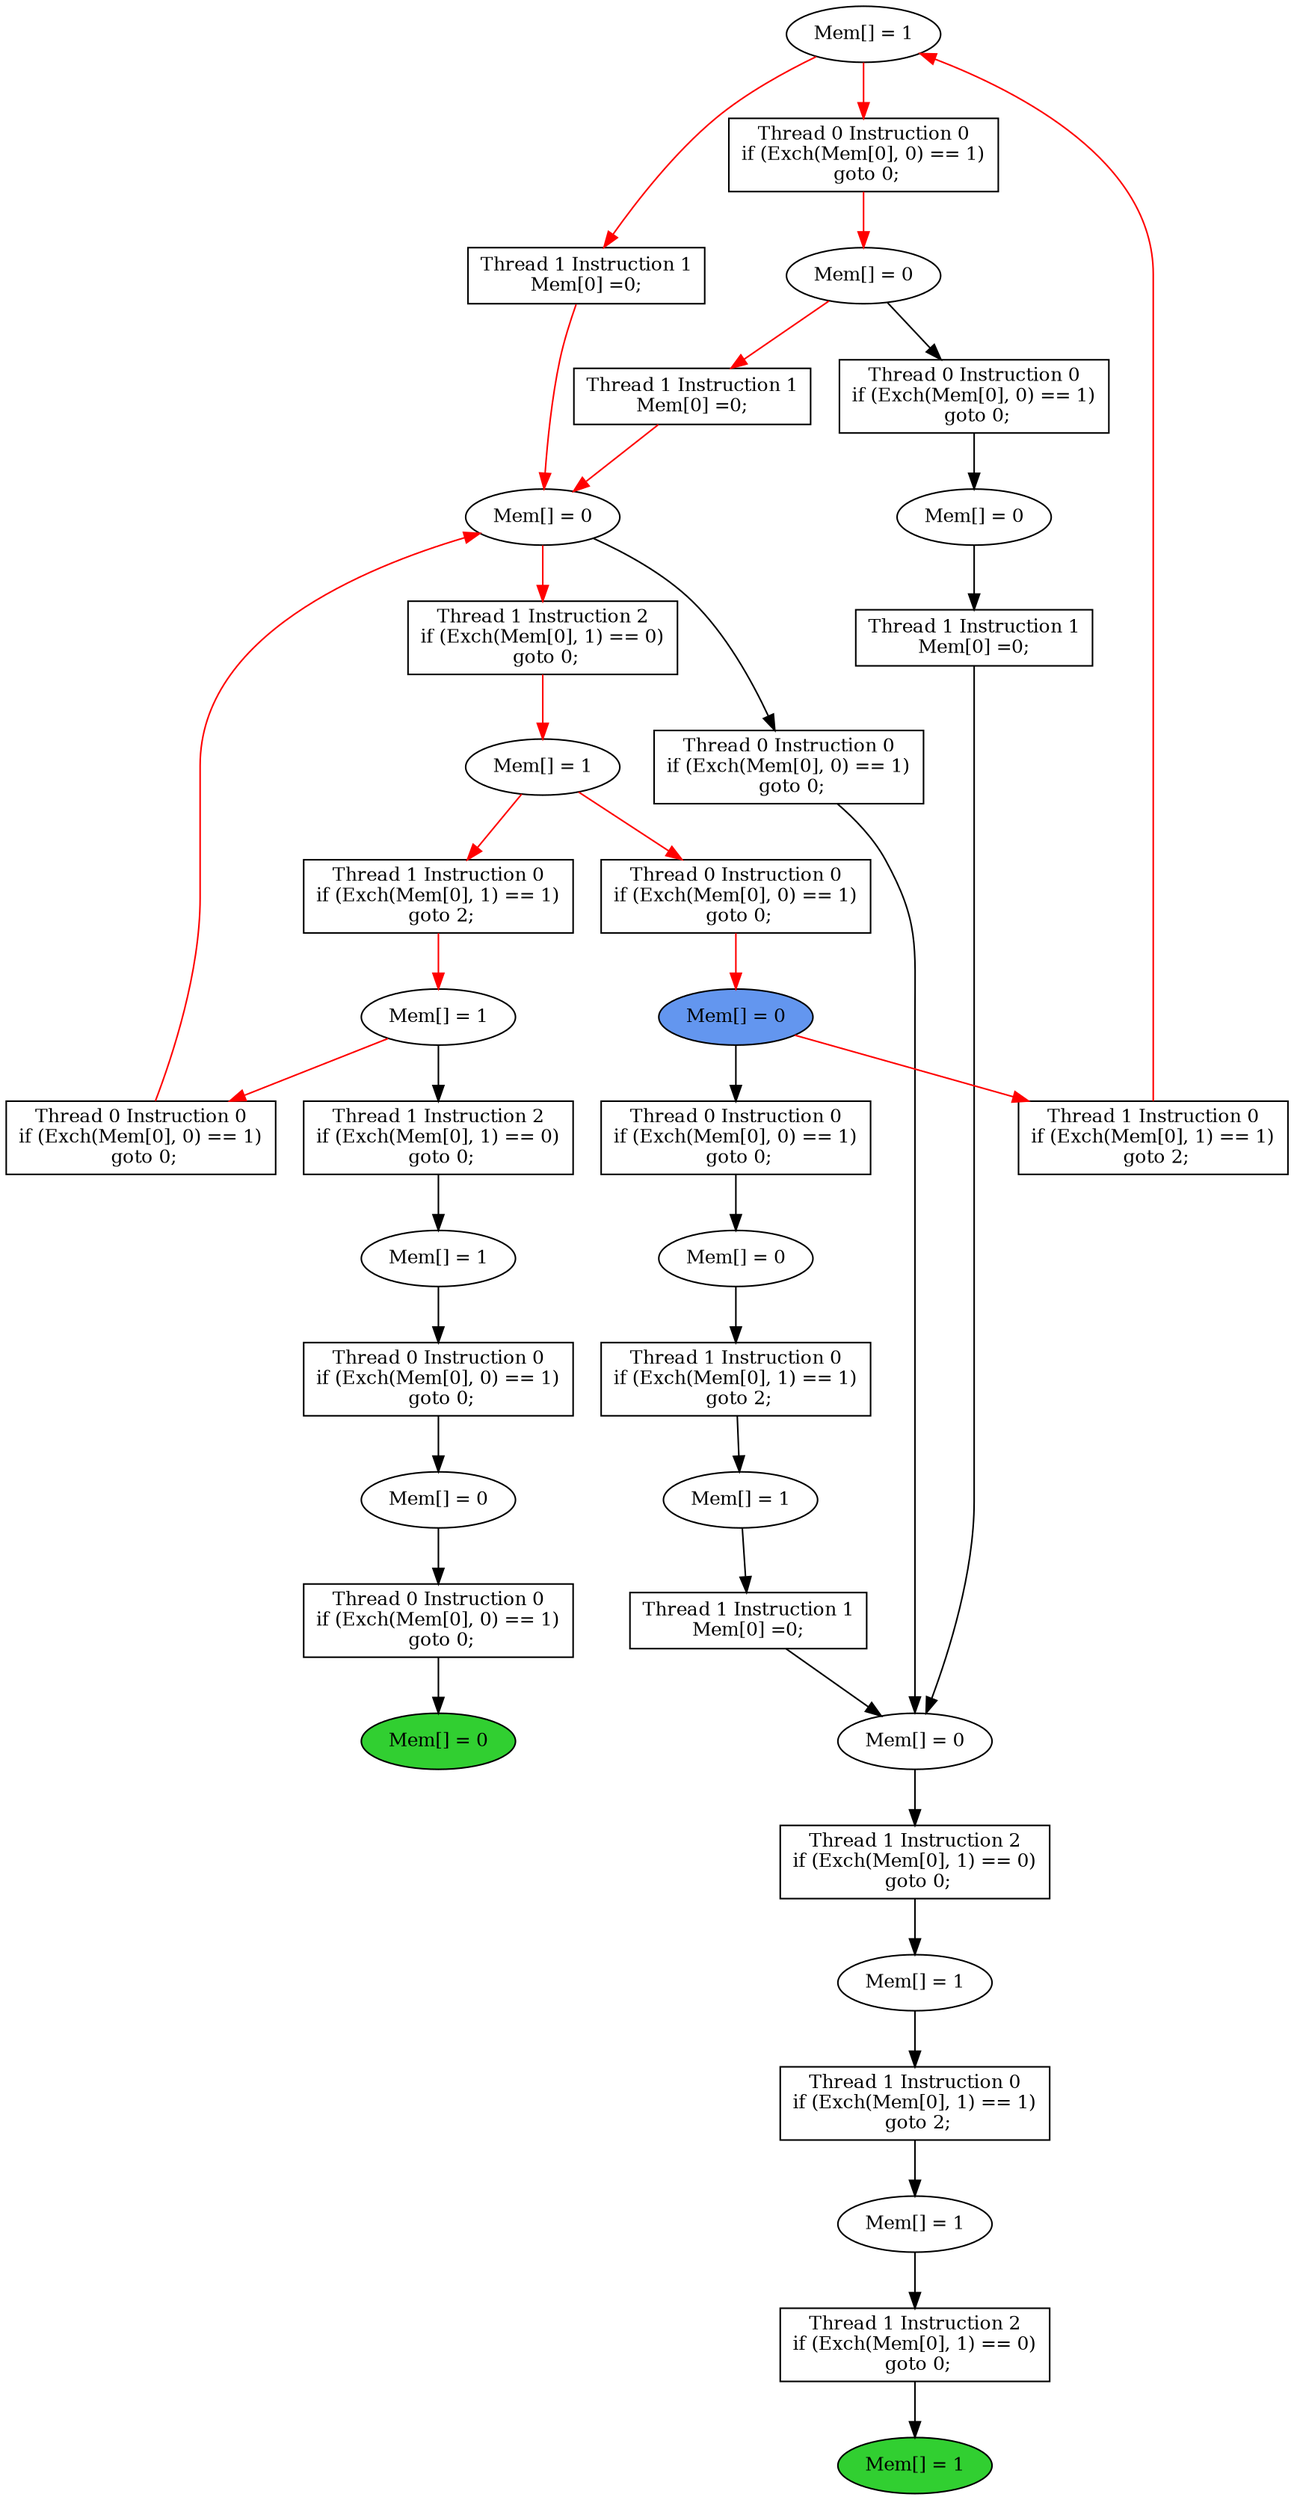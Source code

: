 digraph "graph" {
graph [fontsize=12]
node [fontsize=12]
edge [fontsize=12]
rankdir=TB;
"N16" -> "N15" [uuid = "<A0, END0>", color = "#000000", fontcolor = "#ffffff", style = "solid", label = "", dir = "forward", weight = "1"]
"N20" -> "N19" [uuid = "<A1, S4>", color = "#000000", fontcolor = "#ffffff", style = "solid", label = "", dir = "forward", weight = "1"]
"N30" -> "N21" [uuid = "<A2, S7>", color = "#000000", fontcolor = "#ffffff", style = "solid", label = "", dir = "forward", weight = "1"]
"N29" -> "N28" [uuid = "<A3, S6>", color = "#000000", fontcolor = "#ffffff", style = "solid", label = "", dir = "forward", weight = "1"]
"N46" -> "N45" [uuid = "<A4, S5>", color = "#ff0000", fontcolor = "#ffffff", style = "solid", label = "", dir = "forward", weight = "1"]
"N12" -> "N11" [uuid = "<A5, S1>", color = "#000000", fontcolor = "#ffffff", style = "solid", label = "", dir = "forward", weight = "1"]
"N42" -> "N37" [uuid = "<A6, S0>", color = "#ff0000", fontcolor = "#ffffff", style = "solid", label = "", dir = "back", weight = "1"]
"N25" -> "N21" [uuid = "<A7, S7>", color = "#000000", fontcolor = "#ffffff", style = "solid", label = "", dir = "forward", weight = "1"]
"N22" -> "N21" [uuid = "<A8, S7>", color = "#000000", fontcolor = "#ffffff", style = "solid", label = "", dir = "forward", weight = "1"]
"N44" -> "N42" [uuid = "<A9, S0>", color = "#ff0000", fontcolor = "#ffffff", style = "solid", label = "", dir = "forward", weight = "1"]
"N47" -> "N42" [uuid = "<A10, S0>", color = "#ff0000", fontcolor = "#ffffff", style = "solid", label = "", dir = "forward", weight = "1"]
"N34" -> "N33" [uuid = "<A11, START>", color = "#ff0000", fontcolor = "#ffffff", style = "solid", label = "", dir = "forward", weight = "1"]
"N14" -> "N13" [uuid = "<A12, S3>", color = "#000000", fontcolor = "#ffffff", style = "solid", label = "", dir = "forward", weight = "1"]
"N41" -> "N40" [uuid = "<A13, S2>", color = "#ff0000", fontcolor = "#ffffff", style = "solid", label = "", dir = "forward", weight = "1"]
"N18" -> "N17" [uuid = "<A14, S12>", color = "#000000", fontcolor = "#ffffff", style = "solid", label = "", dir = "forward", weight = "1"]
"N27" -> "N26" [uuid = "<A15, S11>", color = "#000000", fontcolor = "#ffffff", style = "solid", label = "", dir = "forward", weight = "1"]
"N39" -> "N38" [uuid = "<A16, S10>", color = "#ff0000", fontcolor = "#ffffff", style = "solid", label = "", dir = "forward", weight = "1"]
"N48" -> "N32" [uuid = "<A17, S9>", color = "#ff0000", fontcolor = "#ffffff", style = "solid", label = "", dir = "back", weight = "1"]
"N10" -> "N9" [uuid = "<A18, END1>", color = "#000000", fontcolor = "#ffffff", style = "solid", label = "", dir = "forward", weight = "1"]
"N24" -> "N23" [uuid = "<A19, S8>", color = "#000000", fontcolor = "#ffffff", style = "solid", label = "", dir = "forward", weight = "1"]
"N17" -> "N16" [uuid = "<A0, S12>", color = "#000000", fontcolor = "#ffffff", style = "solid", label = "", dir = "forward", weight = "1"]
"N21" -> "N20" [uuid = "<A1, S7>", color = "#000000", fontcolor = "#ffffff", style = "solid", label = "", dir = "forward", weight = "1"]
"N42" -> "N30" [uuid = "<A2, S0>", color = "#000000", fontcolor = "#ffffff", style = "solid", label = "", dir = "forward", weight = "1"]
"N33" -> "N29" [uuid = "<A3, START>", color = "#000000", fontcolor = "#ffffff", style = "solid", label = "", dir = "forward", weight = "1"]
"N48" -> "N46" [uuid = "<A4, S9>", color = "#ff0000", fontcolor = "#ffffff", style = "solid", label = "", dir = "forward", weight = "1"]
"N13" -> "N12" [uuid = "<A5, S3>", color = "#000000", fontcolor = "#ffffff", style = "solid", label = "", dir = "forward", weight = "1"]
"N38" -> "N37" [uuid = "<A6, S10>", color = "#ff0000", fontcolor = "#ffffff", style = "solid", label = "", dir = "forward", weight = "1"]
"N26" -> "N25" [uuid = "<A7, S11>", color = "#000000", fontcolor = "#ffffff", style = "solid", label = "", dir = "forward", weight = "1"]
"N23" -> "N22" [uuid = "<A8, S8>", color = "#000000", fontcolor = "#ffffff", style = "solid", label = "", dir = "forward", weight = "1"]
"N45" -> "N44" [uuid = "<A9, S5>", color = "#ff0000", fontcolor = "#ffffff", style = "solid", label = "", dir = "forward", weight = "1"]
"N48" -> "N47" [uuid = "<A10, S9>", color = "#ff0000", fontcolor = "#ffffff", style = "solid", label = "", dir = "forward", weight = "1"]
"N40" -> "N34" [uuid = "<A11, S2>", color = "#ff0000", fontcolor = "#ffffff", style = "solid", label = "", dir = "forward", weight = "1"]
"N38" -> "N14" [uuid = "<A12, S10>", color = "#000000", fontcolor = "#ffffff", style = "solid", label = "", dir = "forward", weight = "1"]
"N42" -> "N41" [uuid = "<A13, S0>", color = "#ff0000", fontcolor = "#ffffff", style = "solid", label = "", dir = "forward", weight = "1"]
"N19" -> "N18" [uuid = "<A14, S4>", color = "#000000", fontcolor = "#ffffff", style = "solid", label = "", dir = "forward", weight = "1"]
"N28" -> "N27" [uuid = "<A15, S6>", color = "#000000", fontcolor = "#ffffff", style = "solid", label = "", dir = "forward", weight = "1"]
"N40" -> "N39" [uuid = "<A16, S2>", color = "#ff0000", fontcolor = "#ffffff", style = "solid", label = "", dir = "forward", weight = "1"]
"N33" -> "N32" [uuid = "<A17, START>", color = "#ff0000", fontcolor = "#ffffff", style = "solid", label = "", dir = "forward", weight = "1"]
"N11" -> "N10" [uuid = "<A18, S1>", color = "#000000", fontcolor = "#ffffff", style = "solid", label = "", dir = "forward", weight = "1"]
"N45" -> "N24" [uuid = "<A19, S5>", color = "#000000", fontcolor = "#ffffff", style = "solid", label = "", dir = "forward", weight = "1"]
"N9" [uuid="END1", label="Mem[] = 0", fillcolor = "#31cf31", fontcolor = "#000000", shape = "ellipse", style = "filled, solid"]
"N10" [uuid="A18", label="Thread 0 Instruction 0
if (Exch(Mem[0], 0) == 1)
 goto 0;", fillcolor = "#ffffff", fontcolor = "#000000", shape = "box", style = "filled, solid"]
"N11" [uuid="S1", label="Mem[] = 0", fillcolor = "#ffffff", fontcolor = "#000000", shape = "ellipse", style = "filled, solid"]
"N12" [uuid="A5", label="Thread 0 Instruction 0
if (Exch(Mem[0], 0) == 1)
 goto 0;", fillcolor = "#ffffff", fontcolor = "#000000", shape = "box", style = "filled, solid"]
"N13" [uuid="S3", label="Mem[] = 1", fillcolor = "#ffffff", fontcolor = "#000000", shape = "ellipse", style = "filled, solid"]
"N14" [uuid="A12", label="Thread 1 Instruction 2
if (Exch(Mem[0], 1) == 0)
 goto 0;", fillcolor = "#ffffff", fontcolor = "#000000", shape = "box", style = "filled, solid"]
"N15" [uuid="END0", label="Mem[] = 1", fillcolor = "#31cf31", fontcolor = "#000000", shape = "ellipse", style = "filled, solid"]
"N16" [uuid="A0", label="Thread 1 Instruction 2
if (Exch(Mem[0], 1) == 0)
 goto 0;", fillcolor = "#ffffff", fontcolor = "#000000", shape = "box", style = "filled, solid"]
"N17" [uuid="S12", label="Mem[] = 1", fillcolor = "#ffffff", fontcolor = "#000000", shape = "ellipse", style = "filled, solid"]
"N18" [uuid="A14", label="Thread 1 Instruction 0
if (Exch(Mem[0], 1) == 1)
 goto 2;", fillcolor = "#ffffff", fontcolor = "#000000", shape = "box", style = "filled, solid"]
"N19" [uuid="S4", label="Mem[] = 1", fillcolor = "#ffffff", fontcolor = "#000000", shape = "ellipse", style = "filled, solid"]
"N20" [uuid="A1", label="Thread 1 Instruction 2
if (Exch(Mem[0], 1) == 0)
 goto 0;", fillcolor = "#ffffff", fontcolor = "#000000", shape = "box", style = "filled, solid"]
"N21" [uuid="S7", label="Mem[] = 0", fillcolor = "#ffffff", fontcolor = "#000000", shape = "ellipse", style = "filled, solid"]
"N22" [uuid="A8", label="Thread 1 Instruction 1
Mem[0] =0;", fillcolor = "#ffffff", fontcolor = "#000000", shape = "box", style = "filled, solid"]
"N23" [uuid="S8", label="Mem[] = 0", fillcolor = "#ffffff", fontcolor = "#000000", shape = "ellipse", style = "filled, solid"]
"N24" [uuid="A19", label="Thread 0 Instruction 0
if (Exch(Mem[0], 0) == 1)
 goto 0;", fillcolor = "#ffffff", fontcolor = "#000000", shape = "box", style = "filled, solid"]
"N25" [uuid="A7", label="Thread 1 Instruction 1
Mem[0] =0;", fillcolor = "#ffffff", fontcolor = "#000000", shape = "box", style = "filled, solid"]
"N26" [uuid="S11", label="Mem[] = 1", fillcolor = "#ffffff", fontcolor = "#000000", shape = "ellipse", style = "filled, solid"]
"N27" [uuid="A15", label="Thread 1 Instruction 0
if (Exch(Mem[0], 1) == 1)
 goto 2;", fillcolor = "#ffffff", fontcolor = "#000000", shape = "box", style = "filled, solid"]
"N28" [uuid="S6", label="Mem[] = 0", fillcolor = "#ffffff", fontcolor = "#000000", shape = "ellipse", style = "filled, solid"]
"N29" [uuid="A3", label="Thread 0 Instruction 0
if (Exch(Mem[0], 0) == 1)
 goto 0;", fillcolor = "#ffffff", fontcolor = "#000000", shape = "box", style = "filled, solid"]
"N30" [uuid="A2", label="Thread 0 Instruction 0
if (Exch(Mem[0], 0) == 1)
 goto 0;", fillcolor = "#ffffff", fontcolor = "#000000", shape = "box", style = "filled, solid"]
"N32" [uuid="A17", label="Thread 1 Instruction 0
if (Exch(Mem[0], 1) == 1)
 goto 2;", fillcolor = "#ffffff", fontcolor = "#000000", shape = "box", style = "filled, solid"]
"N33" [uuid="START", label="Mem[] = 0", fillcolor = "#6396ef", fontcolor = "#000000", shape = "ellipse", style = "filled, solid"]
"N34" [uuid="A11", label="Thread 0 Instruction 0
if (Exch(Mem[0], 0) == 1)
 goto 0;", fillcolor = "#ffffff", fontcolor = "#000000", shape = "box", style = "filled, solid"]
"N37" [uuid="A6", label="Thread 0 Instruction 0
if (Exch(Mem[0], 0) == 1)
 goto 0;", fillcolor = "#ffffff", fontcolor = "#000000", shape = "box", style = "filled, solid"]
"N38" [uuid="S10", label="Mem[] = 1", fillcolor = "#ffffff", fontcolor = "#000000", shape = "ellipse", style = "filled, solid"]
"N39" [uuid="A16", label="Thread 1 Instruction 0
if (Exch(Mem[0], 1) == 1)
 goto 2;", fillcolor = "#ffffff", fontcolor = "#000000", shape = "box", style = "filled, solid"]
"N40" [uuid="S2", label="Mem[] = 1", fillcolor = "#ffffff", fontcolor = "#000000", shape = "ellipse", style = "filled, solid"]
"N41" [uuid="A13", label="Thread 1 Instruction 2
if (Exch(Mem[0], 1) == 0)
 goto 0;", fillcolor = "#ffffff", fontcolor = "#000000", shape = "box", style = "filled, solid"]
"N42" [uuid="S0", label="Mem[] = 0", fillcolor = "#ffffff", fontcolor = "#000000", shape = "ellipse", style = "filled, solid"]
"N44" [uuid="A9", label="Thread 1 Instruction 1
Mem[0] =0;", fillcolor = "#ffffff", fontcolor = "#000000", shape = "box", style = "filled, solid"]
"N45" [uuid="S5", label="Mem[] = 0", fillcolor = "#ffffff", fontcolor = "#000000", shape = "ellipse", style = "filled, solid"]
"N46" [uuid="A4", label="Thread 0 Instruction 0
if (Exch(Mem[0], 0) == 1)
 goto 0;", fillcolor = "#ffffff", fontcolor = "#000000", shape = "box", style = "filled, solid"]
"N47" [uuid="A10", label="Thread 1 Instruction 1
Mem[0] =0;", fillcolor = "#ffffff", fontcolor = "#000000", shape = "box", style = "filled, solid"]
"N48" [uuid="S9", label="Mem[] = 1", fillcolor = "#ffffff", fontcolor = "#000000", shape = "ellipse", style = "filled, solid"]
}